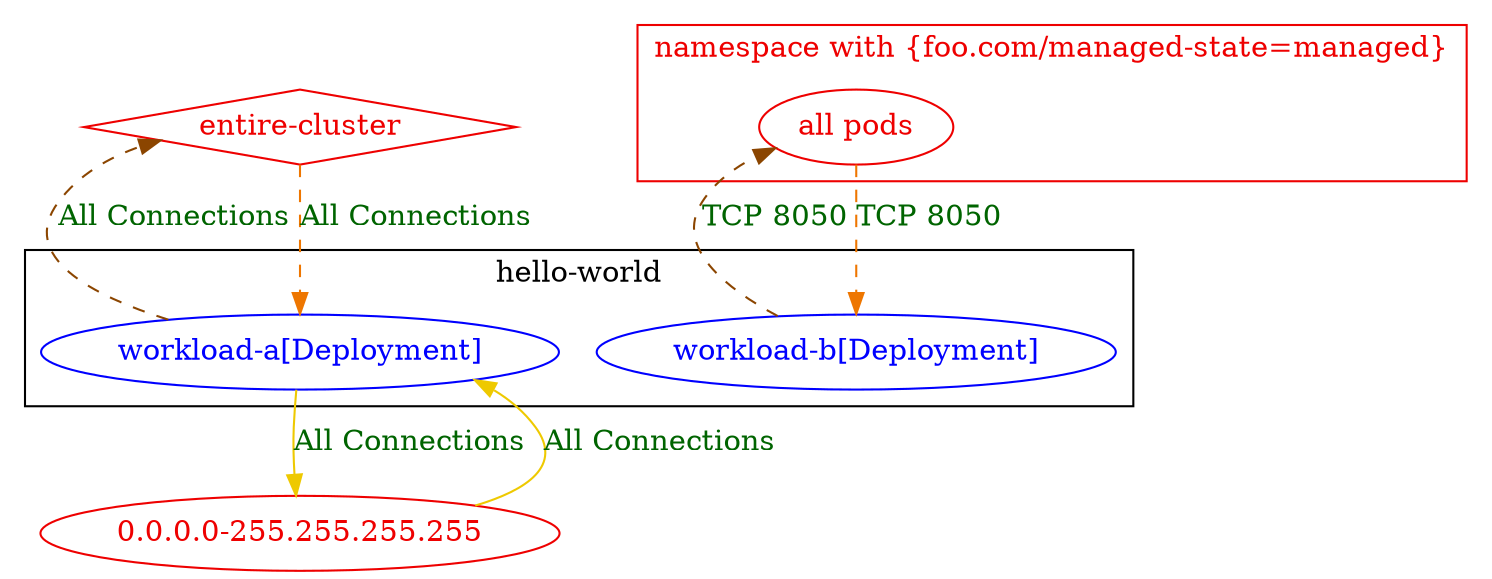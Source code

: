 digraph {
	subgraph "cluster_hello_world" {
		color="black"
		fontcolor="black"
		"hello-world/workload-a[Deployment]" [label="workload-a[Deployment]" color="blue" fontcolor="blue"]
		"hello-world/workload-b[Deployment]" [label="workload-b[Deployment]" color="blue" fontcolor="blue"]
		label="hello-world"
	}
	subgraph "cluster_namespace with {foo.com/managed_state=managed}" {
		color="red2"
		fontcolor="red2"
		"all pods_in_namespace with {foo.com/managed-state=managed}" [label="all pods" color="red2" fontcolor="red2"]
		label="namespace with {foo.com/managed-state=managed}"
	}
	"0.0.0.0-255.255.255.255" [label="0.0.0.0-255.255.255.255" color="red2" fontcolor="red2"]
	"entire-cluster" [label="entire-cluster" color="red2" fontcolor="red2" shape=diamond]
	"0.0.0.0-255.255.255.255" -> "hello-world/workload-a[Deployment]" [label="All Connections" color="gold2" fontcolor="darkgreen" weight=0.5]
	"all pods_in_namespace with {foo.com/managed-state=managed}" -> "hello-world/workload-b[Deployment]" [label="TCP 8050" color="darkorange2" fontcolor="darkgreen" weight=1 style=dashed]
	"entire-cluster" -> "hello-world/workload-a[Deployment]" [label="All Connections" color="darkorange2" fontcolor="darkgreen" weight=1 style=dashed]
	"hello-world/workload-a[Deployment]" -> "0.0.0.0-255.255.255.255" [label="All Connections" color="gold2" fontcolor="darkgreen" weight=1]
	"hello-world/workload-a[Deployment]" -> "entire-cluster" [label="All Connections" color="darkorange4" fontcolor="darkgreen" weight=0.5 style=dashed]
	"hello-world/workload-b[Deployment]" -> "all pods_in_namespace with {foo.com/managed-state=managed}" [label="TCP 8050" color="darkorange4" fontcolor="darkgreen" weight=0.5 style=dashed]
}
